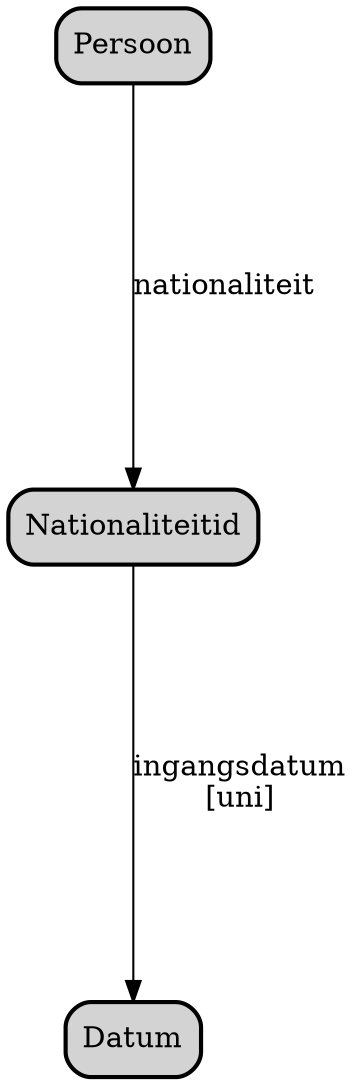 digraph {
	graph [bgcolor=white,
		landscape=false,
		mode=ipsep,
		nodesep=1,
		outputorder=edgesfirst,
		overlap=voronoi,
		rank=same,
		rankdir=TB,
		ranksep=2.5,
		remincross=true,
		sep=0.8
	];
	node [bgcolor=lightgray,
		label="\N",
		shape=box,
		style="rounded,filled,bold"
	];
	edge [color=black,
		len=4
	];
	cpt_1	[label=Datum];
	cpt_2	[label=Nationaliteitid];
	cpt_2 -> cpt_1	[label="ingangsdatum\n[uni]"];
	cpt_3	[label=Persoon];
	cpt_3 -> cpt_2	[label=nationaliteit];
}
